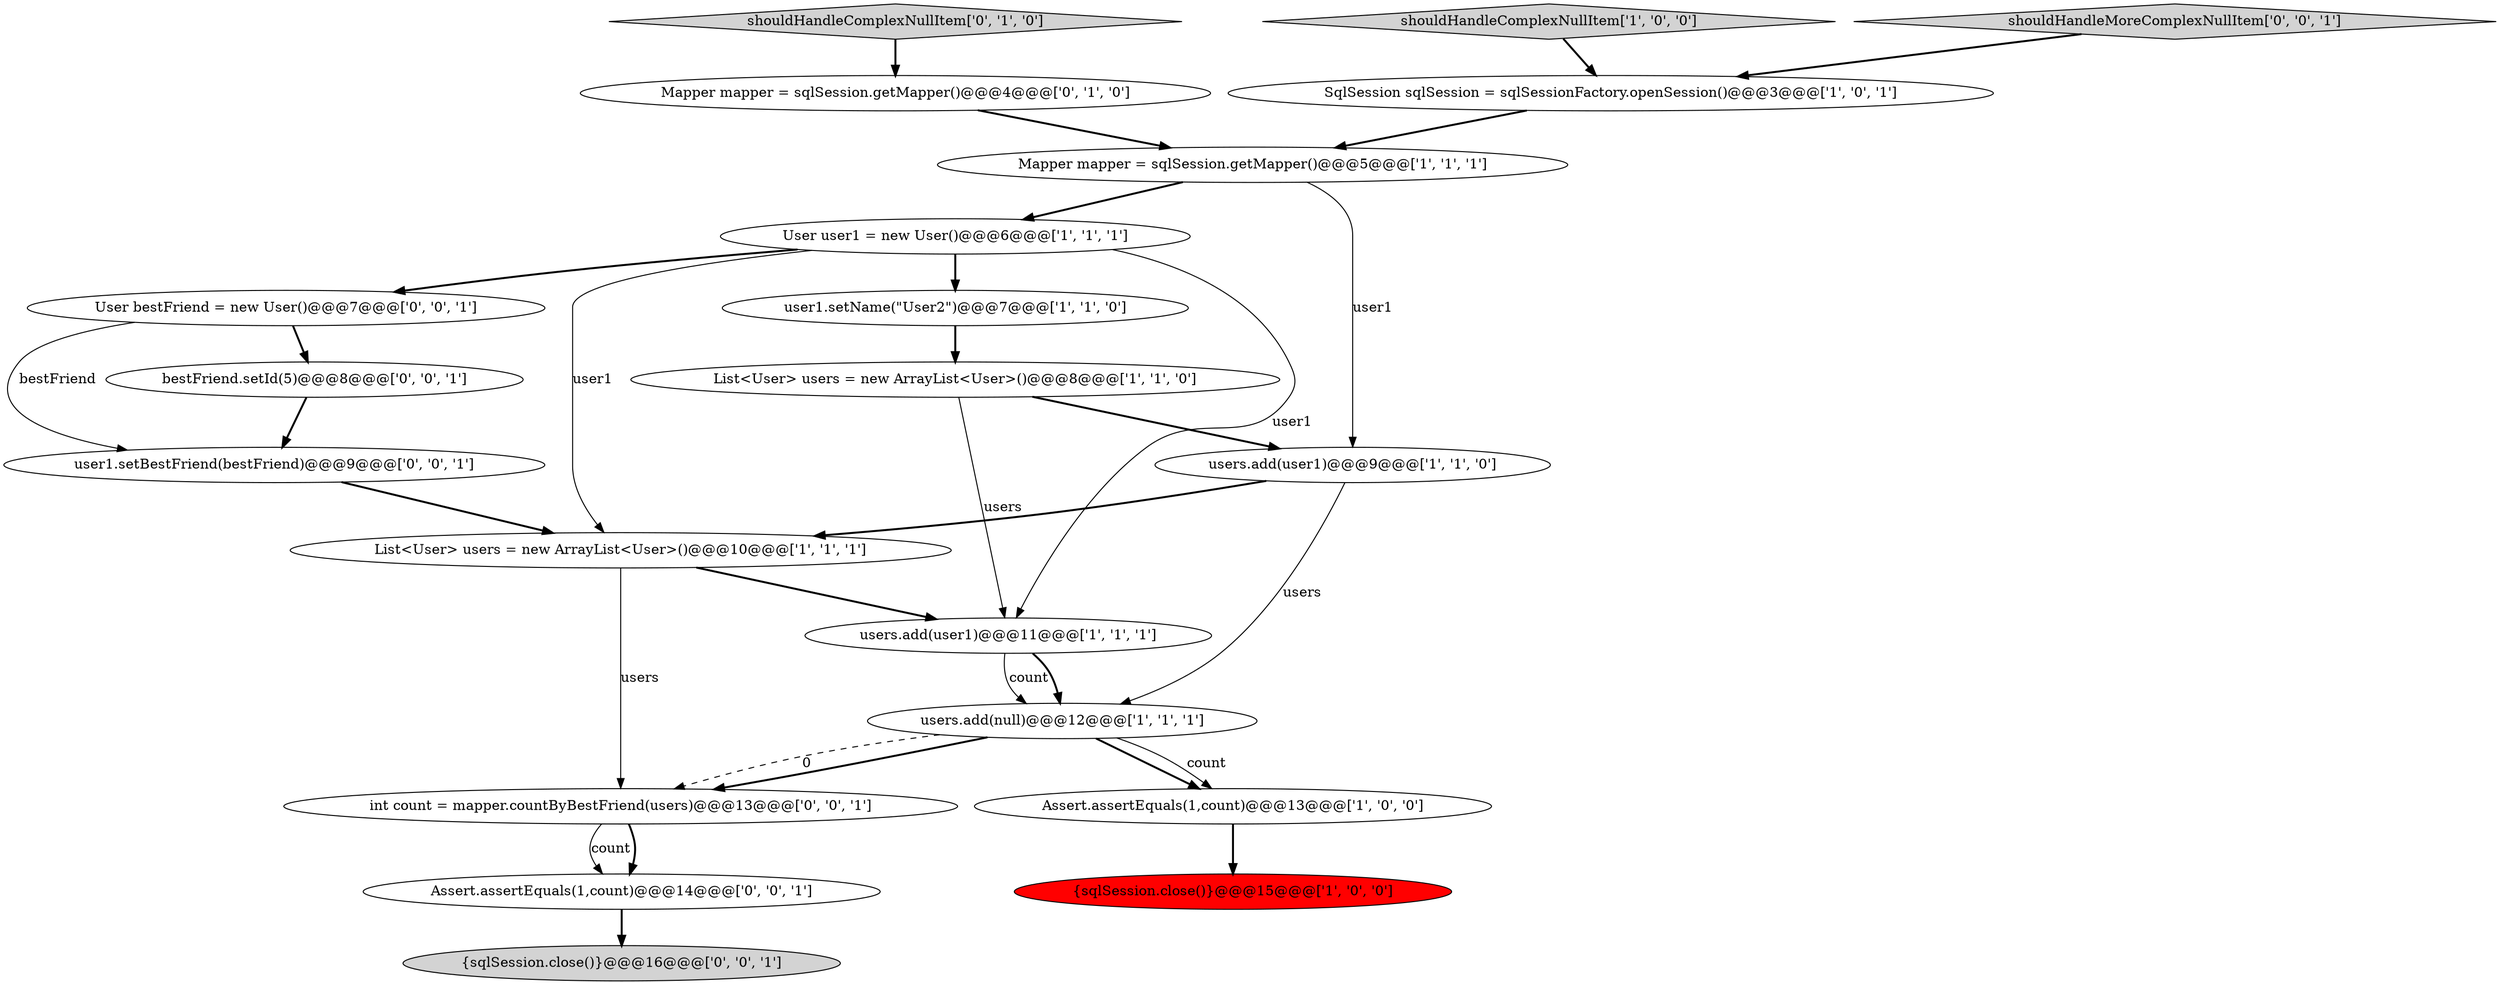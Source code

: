 digraph {
18 [style = filled, label = "bestFriend.setId(5)@@@8@@@['0', '0', '1']", fillcolor = white, shape = ellipse image = "AAA0AAABBB3BBB"];
9 [style = filled, label = "{sqlSession.close()}@@@15@@@['1', '0', '0']", fillcolor = red, shape = ellipse image = "AAA1AAABBB1BBB"];
3 [style = filled, label = "user1.setName(\"User2\")@@@7@@@['1', '1', '0']", fillcolor = white, shape = ellipse image = "AAA0AAABBB1BBB"];
1 [style = filled, label = "Mapper mapper = sqlSession.getMapper()@@@5@@@['1', '1', '1']", fillcolor = white, shape = ellipse image = "AAA0AAABBB1BBB"];
13 [style = filled, label = "Mapper mapper = sqlSession.getMapper()@@@4@@@['0', '1', '0']", fillcolor = white, shape = ellipse image = "AAA0AAABBB2BBB"];
8 [style = filled, label = "User user1 = new User()@@@6@@@['1', '1', '1']", fillcolor = white, shape = ellipse image = "AAA0AAABBB1BBB"];
7 [style = filled, label = "shouldHandleComplexNullItem['1', '0', '0']", fillcolor = lightgray, shape = diamond image = "AAA0AAABBB1BBB"];
10 [style = filled, label = "users.add(user1)@@@11@@@['1', '1', '1']", fillcolor = white, shape = ellipse image = "AAA0AAABBB1BBB"];
20 [style = filled, label = "int count = mapper.countByBestFriend(users)@@@13@@@['0', '0', '1']", fillcolor = white, shape = ellipse image = "AAA0AAABBB3BBB"];
5 [style = filled, label = "List<User> users = new ArrayList<User>()@@@8@@@['1', '1', '0']", fillcolor = white, shape = ellipse image = "AAA0AAABBB1BBB"];
17 [style = filled, label = "Assert.assertEquals(1,count)@@@14@@@['0', '0', '1']", fillcolor = white, shape = ellipse image = "AAA0AAABBB3BBB"];
6 [style = filled, label = "List<User> users = new ArrayList<User>()@@@10@@@['1', '1', '1']", fillcolor = white, shape = ellipse image = "AAA0AAABBB1BBB"];
14 [style = filled, label = "user1.setBestFriend(bestFriend)@@@9@@@['0', '0', '1']", fillcolor = white, shape = ellipse image = "AAA0AAABBB3BBB"];
12 [style = filled, label = "shouldHandleComplexNullItem['0', '1', '0']", fillcolor = lightgray, shape = diamond image = "AAA0AAABBB2BBB"];
4 [style = filled, label = "Assert.assertEquals(1,count)@@@13@@@['1', '0', '0']", fillcolor = white, shape = ellipse image = "AAA0AAABBB1BBB"];
2 [style = filled, label = "SqlSession sqlSession = sqlSessionFactory.openSession()@@@3@@@['1', '0', '1']", fillcolor = white, shape = ellipse image = "AAA0AAABBB1BBB"];
16 [style = filled, label = "shouldHandleMoreComplexNullItem['0', '0', '1']", fillcolor = lightgray, shape = diamond image = "AAA0AAABBB3BBB"];
19 [style = filled, label = "{sqlSession.close()}@@@16@@@['0', '0', '1']", fillcolor = lightgray, shape = ellipse image = "AAA0AAABBB3BBB"];
11 [style = filled, label = "users.add(null)@@@12@@@['1', '1', '1']", fillcolor = white, shape = ellipse image = "AAA0AAABBB1BBB"];
15 [style = filled, label = "User bestFriend = new User()@@@7@@@['0', '0', '1']", fillcolor = white, shape = ellipse image = "AAA0AAABBB3BBB"];
0 [style = filled, label = "users.add(user1)@@@9@@@['1', '1', '0']", fillcolor = white, shape = ellipse image = "AAA0AAABBB1BBB"];
4->9 [style = bold, label=""];
11->20 [style = bold, label=""];
20->17 [style = bold, label=""];
1->8 [style = bold, label=""];
8->15 [style = bold, label=""];
10->11 [style = solid, label="count"];
11->20 [style = dashed, label="0"];
0->6 [style = bold, label=""];
2->1 [style = bold, label=""];
0->11 [style = solid, label="users"];
11->4 [style = bold, label=""];
8->3 [style = bold, label=""];
11->4 [style = solid, label="count"];
5->10 [style = solid, label="users"];
16->2 [style = bold, label=""];
20->17 [style = solid, label="count"];
15->18 [style = bold, label=""];
8->6 [style = solid, label="user1"];
17->19 [style = bold, label=""];
13->1 [style = bold, label=""];
1->0 [style = solid, label="user1"];
12->13 [style = bold, label=""];
3->5 [style = bold, label=""];
5->0 [style = bold, label=""];
8->10 [style = solid, label="user1"];
7->2 [style = bold, label=""];
6->10 [style = bold, label=""];
6->20 [style = solid, label="users"];
15->14 [style = solid, label="bestFriend"];
18->14 [style = bold, label=""];
14->6 [style = bold, label=""];
10->11 [style = bold, label=""];
}
